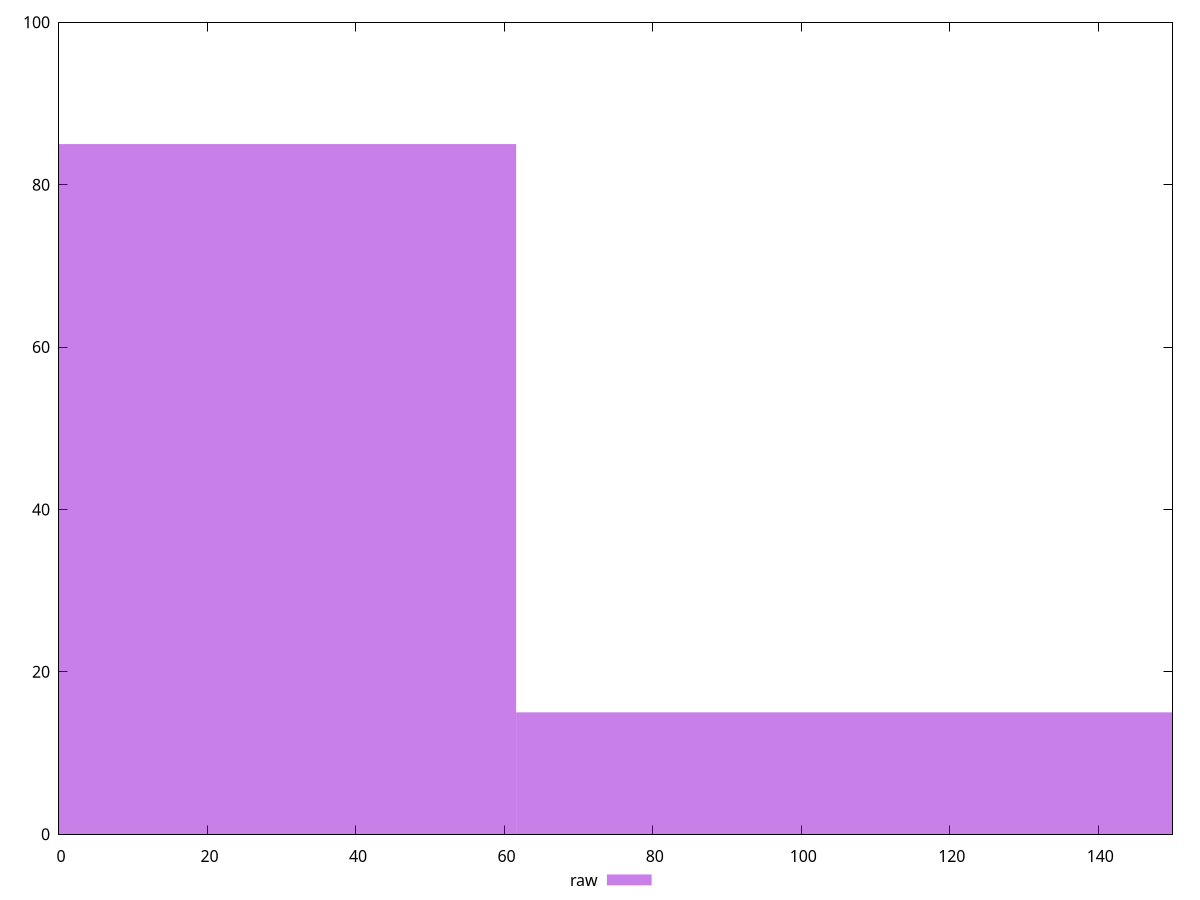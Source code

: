 reset

$raw <<EOF
0 85
123.17067344521567 15
EOF

set key outside below
set boxwidth 123.17067344521567
set xrange [0:150]
set yrange [0:100]
set trange [0:100]
set style fill transparent solid 0.5 noborder
set terminal svg size 640, 490 enhanced background rgb 'white'
set output "report_00019_2021-02-10T18-14-37.922Z//unminified-javascript/samples/pages+cached+noadtech+nomedia+nocss/raw/histogram.svg"

plot $raw title "raw" with boxes

reset
